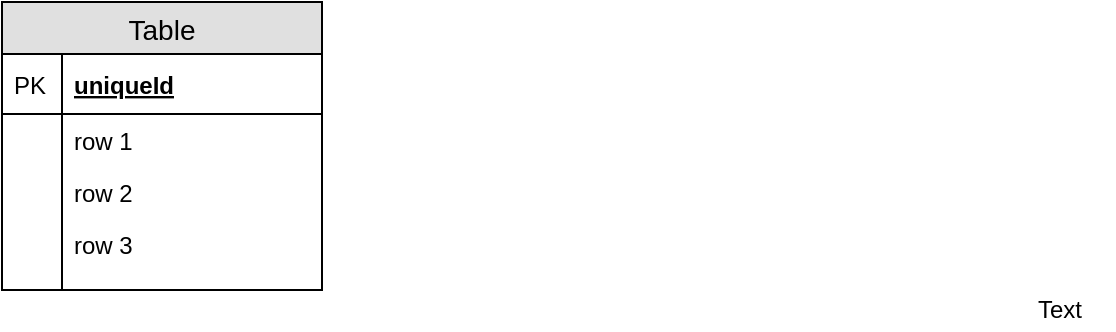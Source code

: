 <mxfile version="12.1.8" type="github" pages="1">
  <diagram id="tjvxcF5DZKvnWOihkGSn" name="Page-1">
    <mxGraphModel dx="826" dy="507" grid="1" gridSize="10" guides="1" tooltips="1" connect="1" arrows="1" fold="1" page="1" pageScale="1" pageWidth="850" pageHeight="1100" math="0" shadow="0">
      <root>
        <mxCell id="0"/>
        <mxCell id="1" parent="0"/>
        <mxCell id="Ers48ioXSS89aWw4IVwA-1" value="Text" style="text;html=1;resizable=0;points=[];autosize=1;align=left;verticalAlign=top;spacingTop=-4;" vertex="1" parent="1">
          <mxGeometry x="586" y="217" width="40" height="20" as="geometry"/>
        </mxCell>
        <mxCell id="Ers48ioXSS89aWw4IVwA-10" value="Table" style="swimlane;fontStyle=0;childLayout=stackLayout;horizontal=1;startSize=26;fillColor=#e0e0e0;horizontalStack=0;resizeParent=1;resizeParentMax=0;resizeLast=0;collapsible=1;marginBottom=0;swimlaneFillColor=#ffffff;align=center;fontSize=14;" vertex="1" parent="1">
          <mxGeometry x="70" y="73" width="160" height="144" as="geometry"/>
        </mxCell>
        <mxCell id="Ers48ioXSS89aWw4IVwA-11" value="uniqueId" style="shape=partialRectangle;top=0;left=0;right=0;bottom=1;align=left;verticalAlign=middle;fillColor=none;spacingLeft=34;spacingRight=4;overflow=hidden;rotatable=0;points=[[0,0.5],[1,0.5]];portConstraint=eastwest;dropTarget=0;fontStyle=5;fontSize=12;" vertex="1" parent="Ers48ioXSS89aWw4IVwA-10">
          <mxGeometry y="26" width="160" height="30" as="geometry"/>
        </mxCell>
        <mxCell id="Ers48ioXSS89aWw4IVwA-12" value="PK" style="shape=partialRectangle;top=0;left=0;bottom=0;fillColor=none;align=left;verticalAlign=middle;spacingLeft=4;spacingRight=4;overflow=hidden;rotatable=0;points=[];portConstraint=eastwest;part=1;fontSize=12;" vertex="1" connectable="0" parent="Ers48ioXSS89aWw4IVwA-11">
          <mxGeometry width="30" height="30" as="geometry"/>
        </mxCell>
        <mxCell id="Ers48ioXSS89aWw4IVwA-13" value="row 1" style="shape=partialRectangle;top=0;left=0;right=0;bottom=0;align=left;verticalAlign=top;fillColor=none;spacingLeft=34;spacingRight=4;overflow=hidden;rotatable=0;points=[[0,0.5],[1,0.5]];portConstraint=eastwest;dropTarget=0;fontSize=12;" vertex="1" parent="Ers48ioXSS89aWw4IVwA-10">
          <mxGeometry y="56" width="160" height="26" as="geometry"/>
        </mxCell>
        <mxCell id="Ers48ioXSS89aWw4IVwA-14" value="" style="shape=partialRectangle;top=0;left=0;bottom=0;fillColor=none;align=left;verticalAlign=top;spacingLeft=4;spacingRight=4;overflow=hidden;rotatable=0;points=[];portConstraint=eastwest;part=1;fontSize=12;" vertex="1" connectable="0" parent="Ers48ioXSS89aWw4IVwA-13">
          <mxGeometry width="30" height="26" as="geometry"/>
        </mxCell>
        <mxCell id="Ers48ioXSS89aWw4IVwA-15" value="row 2" style="shape=partialRectangle;top=0;left=0;right=0;bottom=0;align=left;verticalAlign=top;fillColor=none;spacingLeft=34;spacingRight=4;overflow=hidden;rotatable=0;points=[[0,0.5],[1,0.5]];portConstraint=eastwest;dropTarget=0;fontSize=12;" vertex="1" parent="Ers48ioXSS89aWw4IVwA-10">
          <mxGeometry y="82" width="160" height="26" as="geometry"/>
        </mxCell>
        <mxCell id="Ers48ioXSS89aWw4IVwA-16" value="" style="shape=partialRectangle;top=0;left=0;bottom=0;fillColor=none;align=left;verticalAlign=top;spacingLeft=4;spacingRight=4;overflow=hidden;rotatable=0;points=[];portConstraint=eastwest;part=1;fontSize=12;" vertex="1" connectable="0" parent="Ers48ioXSS89aWw4IVwA-15">
          <mxGeometry width="30" height="26" as="geometry"/>
        </mxCell>
        <mxCell id="Ers48ioXSS89aWw4IVwA-17" value="row 3" style="shape=partialRectangle;top=0;left=0;right=0;bottom=0;align=left;verticalAlign=top;fillColor=none;spacingLeft=34;spacingRight=4;overflow=hidden;rotatable=0;points=[[0,0.5],[1,0.5]];portConstraint=eastwest;dropTarget=0;fontSize=12;" vertex="1" parent="Ers48ioXSS89aWw4IVwA-10">
          <mxGeometry y="108" width="160" height="26" as="geometry"/>
        </mxCell>
        <mxCell id="Ers48ioXSS89aWw4IVwA-18" value="" style="shape=partialRectangle;top=0;left=0;bottom=0;fillColor=none;align=left;verticalAlign=top;spacingLeft=4;spacingRight=4;overflow=hidden;rotatable=0;points=[];portConstraint=eastwest;part=1;fontSize=12;" vertex="1" connectable="0" parent="Ers48ioXSS89aWw4IVwA-17">
          <mxGeometry width="30" height="26" as="geometry"/>
        </mxCell>
        <mxCell id="Ers48ioXSS89aWw4IVwA-19" value="" style="shape=partialRectangle;top=0;left=0;right=0;bottom=0;align=left;verticalAlign=top;fillColor=none;spacingLeft=34;spacingRight=4;overflow=hidden;rotatable=0;points=[[0,0.5],[1,0.5]];portConstraint=eastwest;dropTarget=0;fontSize=12;" vertex="1" parent="Ers48ioXSS89aWw4IVwA-10">
          <mxGeometry y="134" width="160" height="10" as="geometry"/>
        </mxCell>
        <mxCell id="Ers48ioXSS89aWw4IVwA-20" value="" style="shape=partialRectangle;top=0;left=0;bottom=0;fillColor=none;align=left;verticalAlign=top;spacingLeft=4;spacingRight=4;overflow=hidden;rotatable=0;points=[];portConstraint=eastwest;part=1;fontSize=12;" vertex="1" connectable="0" parent="Ers48ioXSS89aWw4IVwA-19">
          <mxGeometry width="30" height="10" as="geometry"/>
        </mxCell>
      </root>
    </mxGraphModel>
  </diagram>
</mxfile>
